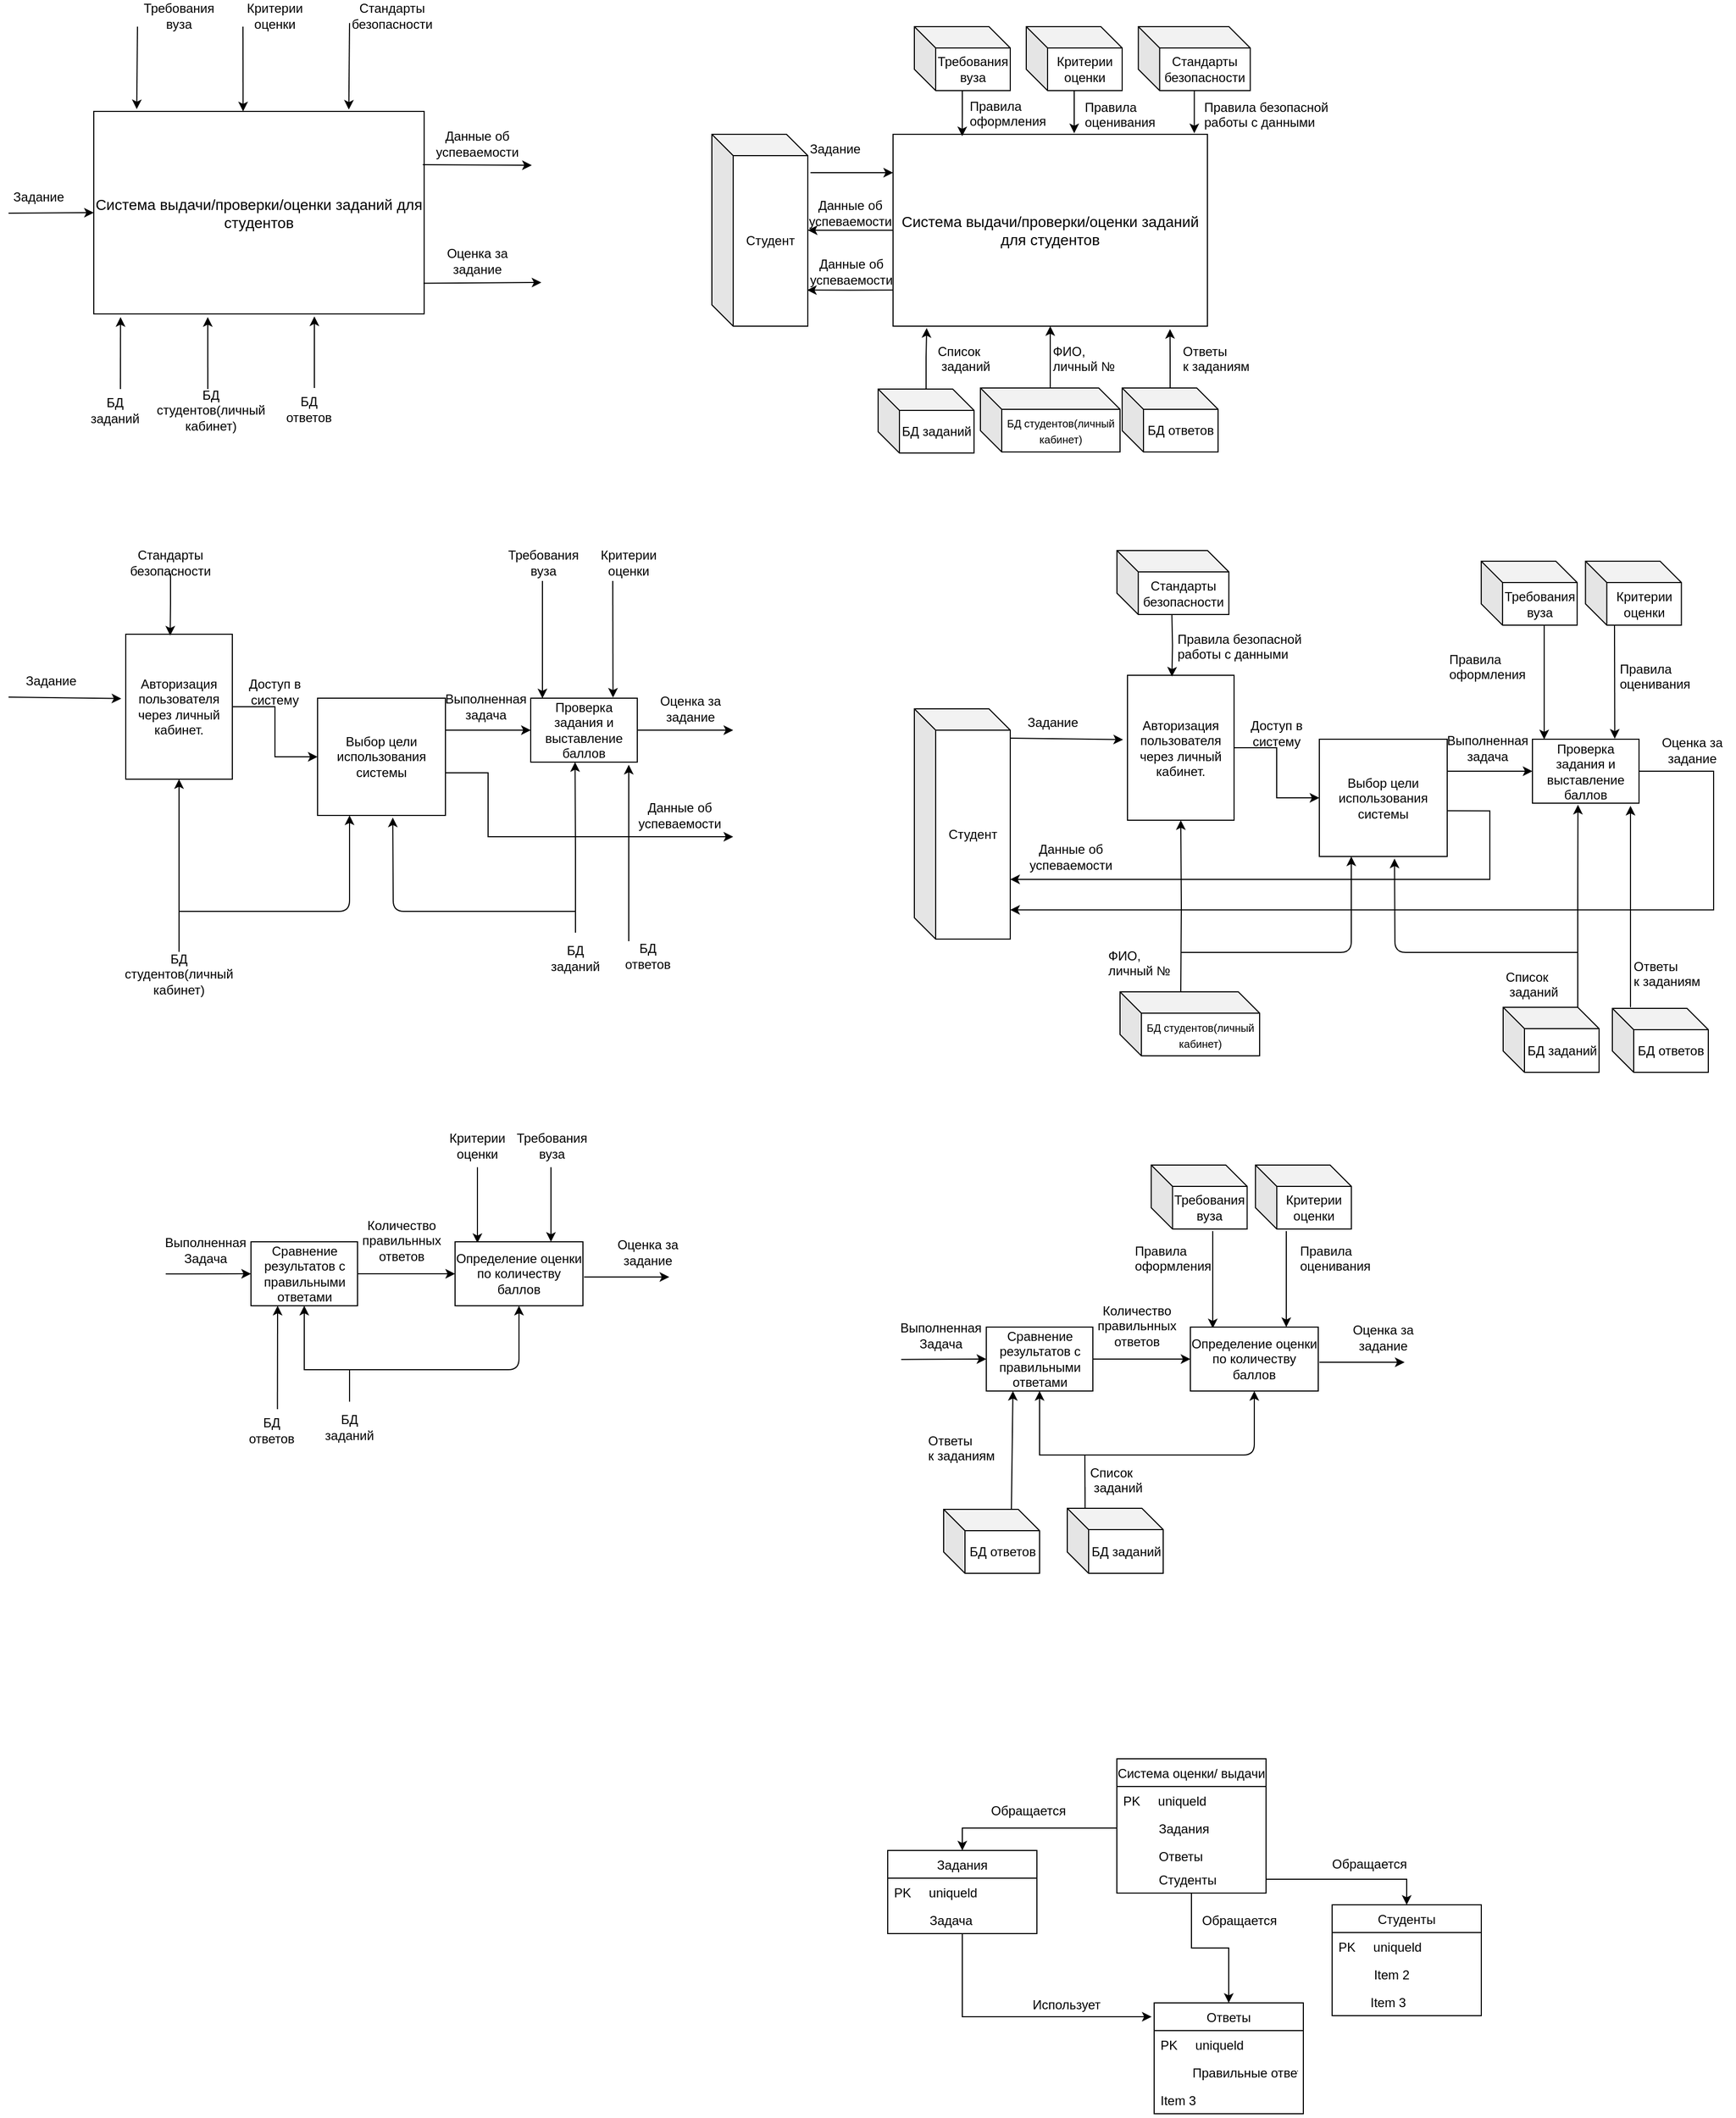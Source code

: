<mxfile version="10.6.8" type="github"><diagram id="OVKAiTWcAPB-7hF7PlwY" name="Page-1"><mxGraphModel dx="474" dy="628" grid="1" gridSize="10" guides="1" tooltips="1" connect="1" arrows="1" fold="1" page="0" pageScale="1" pageWidth="827" pageHeight="1169" math="0" shadow="0"><root><mxCell id="0"/><mxCell id="1" parent="0"/><mxCell id="VSiXwZqnwtmJkdZ9RmOl-1" value="&lt;span id=&quot;docs-internal-guid-64730f6f-7fff-f685-0d6b-c4d00d496335&quot;&gt;&lt;span&gt;&lt;font style=&quot;font-size: 14px&quot;&gt;Система выдачи/проверки/оценки заданий для студентов&lt;/font&gt;&lt;/span&gt;&lt;/span&gt;" style="rounded=0;whiteSpace=wrap;html=1;fontStyle=0" parent="1" vertex="1"><mxGeometry x="160" y="199.5" width="310" height="190" as="geometry"/></mxCell><mxCell id="VSiXwZqnwtmJkdZ9RmOl-2" value="" style="endArrow=classic;html=1;entryX=0;entryY=0.5;entryDx=0;entryDy=0;fontStyle=0" parent="1" target="VSiXwZqnwtmJkdZ9RmOl-1" edge="1"><mxGeometry width="50" height="50" relative="1" as="geometry"><mxPoint x="80" y="295" as="sourcePoint"/><mxPoint x="220" y="430" as="targetPoint"/></mxGeometry></mxCell><mxCell id="VSiXwZqnwtmJkdZ9RmOl-4" value="БД заданий" style="text;html=1;strokeColor=none;fillColor=none;align=center;verticalAlign=middle;whiteSpace=wrap;rounded=0;fontStyle=0" parent="1" vertex="1"><mxGeometry x="160" y="470" width="40" height="20" as="geometry"/></mxCell><mxCell id="VSiXwZqnwtmJkdZ9RmOl-5" value="БД студентов(личный кабинет)" style="text;html=1;strokeColor=none;fillColor=none;align=center;verticalAlign=middle;whiteSpace=wrap;rounded=0;fontStyle=0" parent="1" vertex="1"><mxGeometry x="250" y="470" width="40" height="20" as="geometry"/></mxCell><mxCell id="VSiXwZqnwtmJkdZ9RmOl-7" value="" style="endArrow=classic;html=1;entryX=0.13;entryY=-0.011;entryDx=0;entryDy=0;entryPerimeter=0;fontStyle=0" parent="1" target="VSiXwZqnwtmJkdZ9RmOl-1" edge="1"><mxGeometry width="50" height="50" relative="1" as="geometry"><mxPoint x="201" y="120" as="sourcePoint"/><mxPoint x="203" y="180" as="targetPoint"/></mxGeometry></mxCell><mxCell id="VSiXwZqnwtmJkdZ9RmOl-8" value="" style="endArrow=classic;html=1;entryX=0.081;entryY=1.016;entryDx=0;entryDy=0;entryPerimeter=0;fontStyle=0" parent="1" target="VSiXwZqnwtmJkdZ9RmOl-1" edge="1"><mxGeometry width="50" height="50" relative="1" as="geometry"><mxPoint x="185" y="460" as="sourcePoint"/><mxPoint x="120" y="510" as="targetPoint"/></mxGeometry></mxCell><mxCell id="VSiXwZqnwtmJkdZ9RmOl-9" value="" style="endArrow=classic;html=1;entryX=0.345;entryY=1.016;entryDx=0;entryDy=0;entryPerimeter=0;fontStyle=0" parent="1" target="VSiXwZqnwtmJkdZ9RmOl-1" edge="1"><mxGeometry width="50" height="50" relative="1" as="geometry"><mxPoint x="267" y="460" as="sourcePoint"/><mxPoint x="120" y="510" as="targetPoint"/></mxGeometry></mxCell><mxCell id="VSiXwZqnwtmJkdZ9RmOl-10" value="Требования вуза" style="text;html=1;strokeColor=none;fillColor=none;align=center;verticalAlign=middle;whiteSpace=wrap;rounded=0;fontStyle=0" parent="1" vertex="1"><mxGeometry x="220" y="100" width="40" height="20" as="geometry"/></mxCell><mxCell id="VSiXwZqnwtmJkdZ9RmOl-19" value="" style="endArrow=classic;html=1;exitX=0.998;exitY=0.849;exitDx=0;exitDy=0;exitPerimeter=0;fontStyle=0" parent="1" source="VSiXwZqnwtmJkdZ9RmOl-1" edge="1"><mxGeometry width="50" height="50" relative="1" as="geometry"><mxPoint x="490" y="360" as="sourcePoint"/><mxPoint x="580" y="360" as="targetPoint"/></mxGeometry></mxCell><mxCell id="VSiXwZqnwtmJkdZ9RmOl-20" value="Данные об успеваемости" style="text;html=1;strokeColor=none;fillColor=none;align=center;verticalAlign=middle;whiteSpace=wrap;rounded=0;fontStyle=0" parent="1" vertex="1"><mxGeometry x="480" y="220" width="80" height="20" as="geometry"/></mxCell><mxCell id="VSiXwZqnwtmJkdZ9RmOl-23" value="Оценка за задание" style="text;html=1;strokeColor=none;fillColor=none;align=center;verticalAlign=middle;whiteSpace=wrap;rounded=0;fontStyle=0" parent="1" vertex="1"><mxGeometry x="480" y="330" width="80" height="20" as="geometry"/></mxCell><mxCell id="VSiXwZqnwtmJkdZ9RmOl-24" value="" style="endArrow=classic;html=1;exitX=0.996;exitY=0.263;exitDx=0;exitDy=0;exitPerimeter=0;fontStyle=0" parent="1" source="VSiXwZqnwtmJkdZ9RmOl-1" edge="1"><mxGeometry width="50" height="50" relative="1" as="geometry"><mxPoint x="490" y="250" as="sourcePoint"/><mxPoint x="571" y="250" as="targetPoint"/></mxGeometry></mxCell><mxCell id="VSiXwZqnwtmJkdZ9RmOl-25" value="Задание&amp;nbsp;" style="text;html=1;strokeColor=none;fillColor=none;align=center;verticalAlign=middle;whiteSpace=wrap;rounded=0;fontStyle=0" parent="1" vertex="1"><mxGeometry x="90" y="270" width="40" height="20" as="geometry"/></mxCell><mxCell id="VSiXwZqnwtmJkdZ9RmOl-26" value="" style="endArrow=classic;html=1;entryX=0.452;entryY=0;entryDx=0;entryDy=0;entryPerimeter=0;fontStyle=0" parent="1" target="VSiXwZqnwtmJkdZ9RmOl-1" edge="1"><mxGeometry width="50" height="50" relative="1" as="geometry"><mxPoint x="300" y="120" as="sourcePoint"/><mxPoint x="220" y="510" as="targetPoint"/></mxGeometry></mxCell><mxCell id="VSiXwZqnwtmJkdZ9RmOl-27" value="Критерии оценки" style="text;html=1;strokeColor=none;fillColor=none;align=center;verticalAlign=middle;whiteSpace=wrap;rounded=0;fontStyle=0" parent="1" vertex="1"><mxGeometry x="310" y="100" width="40" height="20" as="geometry"/></mxCell><mxCell id="VSiXwZqnwtmJkdZ9RmOl-32" value="" style="endArrow=classic;html=1;entryX=-0.042;entryY=0.444;entryDx=0;entryDy=0;fontStyle=0;entryPerimeter=0;" parent="1" target="VSiXwZqnwtmJkdZ9RmOl-38" edge="1"><mxGeometry width="50" height="50" relative="1" as="geometry"><mxPoint x="80" y="749" as="sourcePoint"/><mxPoint x="159.931" y="749.172" as="targetPoint"/></mxGeometry></mxCell><mxCell id="VSiXwZqnwtmJkdZ9RmOl-33" value="Задание" style="text;html=1;strokeColor=none;fillColor=none;align=center;verticalAlign=middle;whiteSpace=wrap;rounded=0;fontStyle=0" parent="1" vertex="1"><mxGeometry x="100" y="724" width="40" height="20" as="geometry"/></mxCell><mxCell id="VSiXwZqnwtmJkdZ9RmOl-34" value="" style="endArrow=classic;html=1;fontStyle=0;entryX=0.11;entryY=0.002;entryDx=0;entryDy=0;entryPerimeter=0;" parent="1" edge="1" target="VSiXwZqnwtmJkdZ9RmOl-50"><mxGeometry width="50" height="50" relative="1" as="geometry"><mxPoint x="581" y="640" as="sourcePoint"/><mxPoint x="590" y="710" as="targetPoint"/></mxGeometry></mxCell><mxCell id="VSiXwZqnwtmJkdZ9RmOl-35" value="Требования вуза" style="text;html=1;strokeColor=none;fillColor=none;align=center;verticalAlign=middle;whiteSpace=wrap;rounded=0;fontStyle=0" parent="1" vertex="1"><mxGeometry x="562" y="613" width="40" height="20" as="geometry"/></mxCell><mxCell id="VSiXwZqnwtmJkdZ9RmOl-36" value="" style="endArrow=classic;html=1;entryX=0.5;entryY=0;entryDx=0;entryDy=0;fontStyle=0" parent="1" edge="1"><mxGeometry width="50" height="50" relative="1" as="geometry"><mxPoint x="647" y="640" as="sourcePoint"/><mxPoint x="647.235" y="749.471" as="targetPoint"/></mxGeometry></mxCell><mxCell id="VSiXwZqnwtmJkdZ9RmOl-37" value="Критерии оценки" style="text;html=1;strokeColor=none;fillColor=none;align=center;verticalAlign=middle;whiteSpace=wrap;rounded=0;fontStyle=0" parent="1" vertex="1"><mxGeometry x="642" y="613" width="40" height="20" as="geometry"/></mxCell><mxCell id="VSiXwZqnwtmJkdZ9RmOl-48" style="edgeStyle=orthogonalEdgeStyle;rounded=0;orthogonalLoop=1;jettySize=auto;html=1;entryX=0;entryY=0.5;entryDx=0;entryDy=0;fontStyle=0" parent="1" source="VSiXwZqnwtmJkdZ9RmOl-38" target="VSiXwZqnwtmJkdZ9RmOl-47" edge="1"><mxGeometry relative="1" as="geometry"/></mxCell><mxCell id="VSiXwZqnwtmJkdZ9RmOl-38" value="Авторизация пользователя через личный кабинет." style="rounded=0;whiteSpace=wrap;html=1;fontStyle=0" parent="1" vertex="1"><mxGeometry x="190" y="690" width="100" height="136" as="geometry"/></mxCell><mxCell id="VSiXwZqnwtmJkdZ9RmOl-62" style="edgeStyle=orthogonalEdgeStyle;rounded=0;orthogonalLoop=1;jettySize=auto;html=1;entryX=0.416;entryY=1;entryDx=0;entryDy=0;entryPerimeter=0;fontStyle=0" parent="1" source="VSiXwZqnwtmJkdZ9RmOl-39" target="VSiXwZqnwtmJkdZ9RmOl-50" edge="1"><mxGeometry relative="1" as="geometry"/></mxCell><mxCell id="VSiXwZqnwtmJkdZ9RmOl-39" value="БД заданий" style="text;html=1;strokeColor=none;fillColor=none;align=center;verticalAlign=middle;whiteSpace=wrap;rounded=0;fontStyle=0" parent="1" vertex="1"><mxGeometry x="582" y="970" width="60" height="47" as="geometry"/></mxCell><mxCell id="VSiXwZqnwtmJkdZ9RmOl-45" style="edgeStyle=orthogonalEdgeStyle;rounded=0;orthogonalLoop=1;jettySize=auto;html=1;entryX=0.5;entryY=1;entryDx=0;entryDy=0;fontStyle=0" parent="1" source="VSiXwZqnwtmJkdZ9RmOl-40" target="VSiXwZqnwtmJkdZ9RmOl-38" edge="1"><mxGeometry relative="1" as="geometry"/></mxCell><mxCell id="VSiXwZqnwtmJkdZ9RmOl-40" value="БД студентов(личный кабинет)" style="text;html=1;strokeColor=none;fillColor=none;align=center;verticalAlign=middle;whiteSpace=wrap;rounded=0;fontStyle=0" parent="1" vertex="1"><mxGeometry x="220" y="988" width="40" height="42" as="geometry"/></mxCell><mxCell id="VSiXwZqnwtmJkdZ9RmOl-56" style="edgeStyle=orthogonalEdgeStyle;rounded=0;orthogonalLoop=1;jettySize=auto;html=1;fontStyle=0" parent="1" source="VSiXwZqnwtmJkdZ9RmOl-47" edge="1"><mxGeometry relative="1" as="geometry"><mxPoint x="760" y="880" as="targetPoint"/><Array as="points"><mxPoint x="530" y="820"/><mxPoint x="530" y="880"/></Array></mxGeometry></mxCell><mxCell id="VSiXwZqnwtmJkdZ9RmOl-61" style="edgeStyle=orthogonalEdgeStyle;rounded=0;orthogonalLoop=1;jettySize=auto;html=1;entryX=0;entryY=0.5;entryDx=0;entryDy=0;fontStyle=0" parent="1" source="VSiXwZqnwtmJkdZ9RmOl-47" target="VSiXwZqnwtmJkdZ9RmOl-50" edge="1"><mxGeometry relative="1" as="geometry"><Array as="points"><mxPoint x="510" y="780"/><mxPoint x="510" y="780"/></Array></mxGeometry></mxCell><mxCell id="VSiXwZqnwtmJkdZ9RmOl-47" value="Выбор цели использования системы" style="rounded=0;whiteSpace=wrap;html=1;fontStyle=0" parent="1" vertex="1"><mxGeometry x="370" y="750" width="120" height="110" as="geometry"/></mxCell><mxCell id="VSiXwZqnwtmJkdZ9RmOl-49" value="Доступ в систему" style="text;html=1;strokeColor=none;fillColor=none;align=center;verticalAlign=middle;whiteSpace=wrap;rounded=0;fontStyle=0" parent="1" vertex="1"><mxGeometry x="285" y="734" width="90" height="20" as="geometry"/></mxCell><mxCell id="1cahx3X7nr-Z6-Aq8u-e-3" style="edgeStyle=orthogonalEdgeStyle;rounded=0;orthogonalLoop=1;jettySize=auto;html=1;" edge="1" parent="1" source="VSiXwZqnwtmJkdZ9RmOl-50"><mxGeometry relative="1" as="geometry"><mxPoint x="760" y="780" as="targetPoint"/></mxGeometry></mxCell><mxCell id="VSiXwZqnwtmJkdZ9RmOl-50" value="Проверка задания и выставление баллов" style="rounded=0;whiteSpace=wrap;html=1;fontStyle=0" parent="1" vertex="1"><mxGeometry x="570" y="750" width="100" height="60" as="geometry"/></mxCell><mxCell id="VSiXwZqnwtmJkdZ9RmOl-57" value="Выполненная задача" style="text;html=1;strokeColor=none;fillColor=none;align=center;verticalAlign=middle;whiteSpace=wrap;rounded=0;fontStyle=0" parent="1" vertex="1"><mxGeometry x="482.5" y="743" width="90" height="30" as="geometry"/></mxCell><mxCell id="VSiXwZqnwtmJkdZ9RmOl-59" value="" style="endArrow=classic;html=1;entryX=0.25;entryY=1;entryDx=0;entryDy=0;fontStyle=0" parent="1" target="VSiXwZqnwtmJkdZ9RmOl-47" edge="1"><mxGeometry width="50" height="50" relative="1" as="geometry"><mxPoint x="240" y="950" as="sourcePoint"/><mxPoint x="600" y="950" as="targetPoint"/><Array as="points"><mxPoint x="400" y="950"/></Array></mxGeometry></mxCell><mxCell id="VSiXwZqnwtmJkdZ9RmOl-60" value="Данные об успеваемости" style="text;html=1;strokeColor=none;fillColor=none;align=center;verticalAlign=middle;whiteSpace=wrap;rounded=0;fontStyle=0" parent="1" vertex="1"><mxGeometry x="690" y="850" width="40" height="20" as="geometry"/></mxCell><mxCell id="1cahx3X7nr-Z6-Aq8u-e-1" value="" style="endArrow=classic;html=1;entryX=0.588;entryY=1.018;entryDx=0;entryDy=0;entryPerimeter=0;fontStyle=0" edge="1" parent="1" target="VSiXwZqnwtmJkdZ9RmOl-47"><mxGeometry width="50" height="50" relative="1" as="geometry"><mxPoint x="612" y="950" as="sourcePoint"/><mxPoint x="452" y="870" as="targetPoint"/><Array as="points"><mxPoint x="441" y="950"/></Array></mxGeometry></mxCell><mxCell id="1cahx3X7nr-Z6-Aq8u-e-2" value="Оценка за задание" style="text;html=1;strokeColor=none;fillColor=none;align=center;verticalAlign=middle;whiteSpace=wrap;rounded=0;fontStyle=0" vertex="1" parent="1"><mxGeometry x="680" y="750" width="80" height="20" as="geometry"/></mxCell><mxCell id="1cahx3X7nr-Z6-Aq8u-e-6" value="" style="endArrow=classic;html=1;fontStyle=0;entryX=0.75;entryY=0;entryDx=0;entryDy=0;" edge="1" parent="1" target="1cahx3X7nr-Z6-Aq8u-e-21"><mxGeometry width="50" height="50" relative="1" as="geometry"><mxPoint x="589" y="1190" as="sourcePoint"/><mxPoint x="590.5" y="1230" as="targetPoint"/></mxGeometry></mxCell><mxCell id="1cahx3X7nr-Z6-Aq8u-e-7" value="" style="endArrow=classic;html=1;fontStyle=0;entryX=0.175;entryY=0.019;entryDx=0;entryDy=0;entryPerimeter=0;" edge="1" parent="1" target="1cahx3X7nr-Z6-Aq8u-e-21"><mxGeometry width="50" height="50" relative="1" as="geometry"><mxPoint x="520" y="1190" as="sourcePoint"/><mxPoint x="519" y="1240" as="targetPoint"/></mxGeometry></mxCell><mxCell id="1cahx3X7nr-Z6-Aq8u-e-9" style="edgeStyle=orthogonalEdgeStyle;rounded=0;orthogonalLoop=1;jettySize=auto;html=1;entryX=0;entryY=0.5;entryDx=0;entryDy=0;fontStyle=0" edge="1" parent="1" target="1cahx3X7nr-Z6-Aq8u-e-11"><mxGeometry relative="1" as="geometry"><Array as="points"><mxPoint x="247.5" y="1290"/><mxPoint x="247.5" y="1290"/></Array><mxPoint x="227.5" y="1290.143" as="sourcePoint"/></mxGeometry></mxCell><mxCell id="1cahx3X7nr-Z6-Aq8u-e-10" style="edgeStyle=orthogonalEdgeStyle;rounded=0;orthogonalLoop=1;jettySize=auto;html=1;" edge="1" parent="1"><mxGeometry relative="1" as="geometry"><mxPoint x="700" y="1293" as="targetPoint"/><mxPoint x="620" y="1293" as="sourcePoint"/></mxGeometry></mxCell><mxCell id="1cahx3X7nr-Z6-Aq8u-e-22" style="edgeStyle=orthogonalEdgeStyle;rounded=0;orthogonalLoop=1;jettySize=auto;html=1;entryX=0;entryY=0.5;entryDx=0;entryDy=0;" edge="1" parent="1" source="1cahx3X7nr-Z6-Aq8u-e-11" target="1cahx3X7nr-Z6-Aq8u-e-21"><mxGeometry relative="1" as="geometry"/></mxCell><mxCell id="1cahx3X7nr-Z6-Aq8u-e-11" value="Сравнение результатов с правильными ответами" style="rounded=0;whiteSpace=wrap;html=1;fontStyle=0" vertex="1" parent="1"><mxGeometry x="307.5" y="1260" width="100" height="60" as="geometry"/></mxCell><mxCell id="1cahx3X7nr-Z6-Aq8u-e-12" value="Выполненная Задача" style="text;html=1;strokeColor=none;fillColor=none;align=center;verticalAlign=middle;whiteSpace=wrap;rounded=0;fontStyle=0" vertex="1" parent="1"><mxGeometry x="220" y="1253" width="90" height="30" as="geometry"/></mxCell><mxCell id="1cahx3X7nr-Z6-Aq8u-e-14" value="Оценка за задание" style="text;html=1;strokeColor=none;fillColor=none;align=center;verticalAlign=middle;whiteSpace=wrap;rounded=0;fontStyle=0" vertex="1" parent="1"><mxGeometry x="640" y="1260" width="80" height="20" as="geometry"/></mxCell><mxCell id="1cahx3X7nr-Z6-Aq8u-e-15" value="Требования вуза" style="text;html=1;strokeColor=none;fillColor=none;align=center;verticalAlign=middle;whiteSpace=wrap;rounded=0;fontStyle=0" vertex="1" parent="1"><mxGeometry x="569.824" y="1160" width="40" height="20" as="geometry"/></mxCell><mxCell id="1cahx3X7nr-Z6-Aq8u-e-16" value="Критерии оценки" style="text;html=1;strokeColor=none;fillColor=none;align=center;verticalAlign=middle;whiteSpace=wrap;rounded=0;fontStyle=0" vertex="1" parent="1"><mxGeometry x="499.824" y="1160" width="40" height="20" as="geometry"/></mxCell><mxCell id="1cahx3X7nr-Z6-Aq8u-e-20" style="edgeStyle=orthogonalEdgeStyle;rounded=0;orthogonalLoop=1;jettySize=auto;html=1;entryX=0.5;entryY=1;entryDx=0;entryDy=0;fontStyle=1" edge="1" parent="1" source="1cahx3X7nr-Z6-Aq8u-e-19" target="1cahx3X7nr-Z6-Aq8u-e-11"><mxGeometry relative="1" as="geometry"><Array as="points"><mxPoint x="400" y="1434"/><mxPoint x="400" y="1380"/><mxPoint x="358" y="1380"/></Array></mxGeometry></mxCell><mxCell id="1cahx3X7nr-Z6-Aq8u-e-19" value="БД заданий" style="text;html=1;strokeColor=none;fillColor=none;align=center;verticalAlign=middle;whiteSpace=wrap;rounded=0;fontStyle=0" vertex="1" parent="1"><mxGeometry x="370" y="1410" width="60" height="47" as="geometry"/></mxCell><mxCell id="1cahx3X7nr-Z6-Aq8u-e-21" value="Определение оценки по количеству баллов" style="rounded=0;whiteSpace=wrap;html=1;" vertex="1" parent="1"><mxGeometry x="499" y="1260" width="120" height="60" as="geometry"/></mxCell><mxCell id="1cahx3X7nr-Z6-Aq8u-e-24" value="Количество правильнных ответов" style="text;html=1;strokeColor=none;fillColor=none;align=center;verticalAlign=middle;whiteSpace=wrap;rounded=0;" vertex="1" parent="1"><mxGeometry x="428.5" y="1249" width="40" height="20" as="geometry"/></mxCell><mxCell id="1cahx3X7nr-Z6-Aq8u-e-27" value="БД ответов" style="text;html=1;strokeColor=none;fillColor=none;align=center;verticalAlign=middle;whiteSpace=wrap;rounded=0;fontStyle=0" vertex="1" parent="1"><mxGeometry x="342" y="469" width="40" height="20" as="geometry"/></mxCell><mxCell id="1cahx3X7nr-Z6-Aq8u-e-28" value="" style="endArrow=classic;html=1;entryX=0.081;entryY=1.016;entryDx=0;entryDy=0;entryPerimeter=0;fontStyle=0" edge="1" parent="1"><mxGeometry width="50" height="50" relative="1" as="geometry"><mxPoint x="367" y="459" as="sourcePoint"/><mxPoint x="367" y="391.833" as="targetPoint"/></mxGeometry></mxCell><mxCell id="1cahx3X7nr-Z6-Aq8u-e-29" value="БД ответов" style="text;html=1;strokeColor=none;fillColor=none;align=center;verticalAlign=middle;whiteSpace=wrap;rounded=0;fontStyle=0" vertex="1" parent="1"><mxGeometry x="659.833" y="982" width="40" height="20" as="geometry"/></mxCell><mxCell id="1cahx3X7nr-Z6-Aq8u-e-30" value="" style="endArrow=classic;html=1;entryX=0.95;entryY=1.075;entryDx=0;entryDy=0;entryPerimeter=0;fontStyle=0" edge="1" parent="1"><mxGeometry width="50" height="50" relative="1" as="geometry"><mxPoint x="662" y="978" as="sourcePoint"/><mxPoint x="662" y="812.5" as="targetPoint"/></mxGeometry></mxCell><mxCell id="1cahx3X7nr-Z6-Aq8u-e-31" value="БД ответов" style="text;html=1;strokeColor=none;fillColor=none;align=center;verticalAlign=middle;whiteSpace=wrap;rounded=0;fontStyle=0" vertex="1" parent="1"><mxGeometry x="307.333" y="1427" width="40" height="20" as="geometry"/></mxCell><mxCell id="1cahx3X7nr-Z6-Aq8u-e-32" value="" style="endArrow=classic;html=1;entryX=0.25;entryY=1;entryDx=0;entryDy=0;fontStyle=0" edge="1" parent="1" target="1cahx3X7nr-Z6-Aq8u-e-11"><mxGeometry width="50" height="50" relative="1" as="geometry"><mxPoint x="332.333" y="1417" as="sourcePoint"/><mxPoint x="332.333" y="1349.833" as="targetPoint"/></mxGeometry></mxCell><mxCell id="1cahx3X7nr-Z6-Aq8u-e-34" value="" style="endArrow=classic;html=1;entryX=0.5;entryY=1;entryDx=0;entryDy=0;" edge="1" parent="1" target="1cahx3X7nr-Z6-Aq8u-e-21"><mxGeometry width="50" height="50" relative="1" as="geometry"><mxPoint x="400" y="1380" as="sourcePoint"/><mxPoint x="340" y="1480" as="targetPoint"/><Array as="points"><mxPoint x="559" y="1380"/></Array></mxGeometry></mxCell><mxCell id="1cahx3X7nr-Z6-Aq8u-e-36" value="Студент" style="shape=cube;whiteSpace=wrap;html=1;boundedLbl=1;backgroundOutline=1;darkOpacity=0.05;darkOpacity2=0.1;" vertex="1" parent="1"><mxGeometry x="740" y="221" width="90" height="180" as="geometry"/></mxCell><mxCell id="1cahx3X7nr-Z6-Aq8u-e-63" style="edgeStyle=orthogonalEdgeStyle;rounded=0;orthogonalLoop=1;jettySize=auto;html=1;" edge="1" parent="1" source="1cahx3X7nr-Z6-Aq8u-e-37" target="1cahx3X7nr-Z6-Aq8u-e-36"><mxGeometry relative="1" as="geometry"/></mxCell><mxCell id="1cahx3X7nr-Z6-Aq8u-e-37" value="&lt;span id=&quot;docs-internal-guid-64730f6f-7fff-f685-0d6b-c4d00d496335&quot;&gt;&lt;span&gt;&lt;font style=&quot;font-size: 14px&quot;&gt;Система выдачи/проверки/оценки заданий для студентов&lt;/font&gt;&lt;/span&gt;&lt;/span&gt;" style="rounded=0;whiteSpace=wrap;html=1;fontStyle=0" vertex="1" parent="1"><mxGeometry x="910" y="221" width="295" height="180" as="geometry"/></mxCell><mxCell id="1cahx3X7nr-Z6-Aq8u-e-56" style="edgeStyle=orthogonalEdgeStyle;rounded=0;orthogonalLoop=1;jettySize=auto;html=1;entryX=0.107;entryY=1.01;entryDx=0;entryDy=0;entryPerimeter=0;" edge="1" parent="1" source="1cahx3X7nr-Z6-Aq8u-e-38" target="1cahx3X7nr-Z6-Aq8u-e-37"><mxGeometry relative="1" as="geometry"/></mxCell><mxCell id="1cahx3X7nr-Z6-Aq8u-e-38" value="&lt;span&gt;БД заданий&lt;/span&gt;" style="shape=cube;whiteSpace=wrap;html=1;boundedLbl=1;backgroundOutline=1;darkOpacity=0.05;darkOpacity2=0.1;" vertex="1" parent="1"><mxGeometry x="896" y="460" width="90" height="60" as="geometry"/></mxCell><mxCell id="1cahx3X7nr-Z6-Aq8u-e-49" style="edgeStyle=orthogonalEdgeStyle;rounded=0;orthogonalLoop=1;jettySize=auto;html=1;entryX=0.5;entryY=1;entryDx=0;entryDy=0;" edge="1" parent="1" source="1cahx3X7nr-Z6-Aq8u-e-39" target="1cahx3X7nr-Z6-Aq8u-e-37"><mxGeometry relative="1" as="geometry"/></mxCell><mxCell id="1cahx3X7nr-Z6-Aq8u-e-39" value="&lt;span&gt;&lt;font style=&quot;font-size: 10px&quot;&gt;БД студентов(личный кабинет)&lt;/font&gt;&lt;/span&gt;" style="shape=cube;whiteSpace=wrap;html=1;boundedLbl=1;backgroundOutline=1;darkOpacity=0.05;darkOpacity2=0.1;" vertex="1" parent="1"><mxGeometry x="992" y="459" width="131" height="60" as="geometry"/></mxCell><mxCell id="1cahx3X7nr-Z6-Aq8u-e-51" style="edgeStyle=orthogonalEdgeStyle;rounded=0;orthogonalLoop=1;jettySize=auto;html=1;entryX=0.22;entryY=0.01;entryDx=0;entryDy=0;entryPerimeter=0;" edge="1" parent="1" source="1cahx3X7nr-Z6-Aq8u-e-40" target="1cahx3X7nr-Z6-Aq8u-e-37"><mxGeometry relative="1" as="geometry"/></mxCell><mxCell id="1cahx3X7nr-Z6-Aq8u-e-40" value="&lt;span&gt;Требования вуза&lt;/span&gt;" style="shape=cube;whiteSpace=wrap;html=1;boundedLbl=1;backgroundOutline=1;darkOpacity=0.05;darkOpacity2=0.1;" vertex="1" parent="1"><mxGeometry x="930" y="120" width="90" height="60" as="geometry"/></mxCell><mxCell id="1cahx3X7nr-Z6-Aq8u-e-50" style="edgeStyle=orthogonalEdgeStyle;rounded=0;orthogonalLoop=1;jettySize=auto;html=1;entryX=0.881;entryY=1.015;entryDx=0;entryDy=0;entryPerimeter=0;" edge="1" parent="1" source="1cahx3X7nr-Z6-Aq8u-e-41" target="1cahx3X7nr-Z6-Aq8u-e-37"><mxGeometry relative="1" as="geometry"/></mxCell><mxCell id="1cahx3X7nr-Z6-Aq8u-e-41" value="&lt;span&gt;БД ответов&lt;/span&gt;" style="shape=cube;whiteSpace=wrap;html=1;boundedLbl=1;backgroundOutline=1;darkOpacity=0.05;darkOpacity2=0.1;" vertex="1" parent="1"><mxGeometry x="1125" y="459" width="90" height="60" as="geometry"/></mxCell><mxCell id="EzfT3c4uLj8L4uLv0KL7-2" style="edgeStyle=orthogonalEdgeStyle;rounded=0;orthogonalLoop=1;jettySize=auto;html=1;" edge="1" parent="1" source="1cahx3X7nr-Z6-Aq8u-e-42"><mxGeometry relative="1" as="geometry"><mxPoint x="1080" y="220" as="targetPoint"/></mxGeometry></mxCell><mxCell id="1cahx3X7nr-Z6-Aq8u-e-42" value="&lt;span&gt;Критерии оценки&lt;/span&gt;" style="shape=cube;whiteSpace=wrap;html=1;boundedLbl=1;backgroundOutline=1;darkOpacity=0.05;darkOpacity2=0.1;" vertex="1" parent="1"><mxGeometry x="1035" y="120" width="90" height="60" as="geometry"/></mxCell><mxCell id="1cahx3X7nr-Z6-Aq8u-e-43" value="" style="endArrow=classic;html=1;entryX=0.772;entryY=-0.009;entryDx=0;entryDy=0;entryPerimeter=0;" edge="1" parent="1" target="VSiXwZqnwtmJkdZ9RmOl-1"><mxGeometry width="50" height="50" relative="1" as="geometry"><mxPoint x="400" y="116.667" as="sourcePoint"/><mxPoint x="230" y="1480" as="targetPoint"/></mxGeometry></mxCell><mxCell id="1cahx3X7nr-Z6-Aq8u-e-45" value="Стандарты безопасности" style="text;html=1;strokeColor=none;fillColor=none;align=center;verticalAlign=middle;whiteSpace=wrap;rounded=0;" vertex="1" parent="1"><mxGeometry x="420" y="100" width="40" height="20" as="geometry"/></mxCell><mxCell id="1cahx3X7nr-Z6-Aq8u-e-47" style="edgeStyle=orthogonalEdgeStyle;rounded=0;orthogonalLoop=1;jettySize=auto;html=1;entryX=0.417;entryY=0.009;entryDx=0;entryDy=0;entryPerimeter=0;" edge="1" parent="1" source="1cahx3X7nr-Z6-Aq8u-e-46" target="VSiXwZqnwtmJkdZ9RmOl-38"><mxGeometry relative="1" as="geometry"/></mxCell><mxCell id="1cahx3X7nr-Z6-Aq8u-e-46" value="Стандарты безопасности" style="text;html=1;strokeColor=none;fillColor=none;align=center;verticalAlign=middle;whiteSpace=wrap;rounded=0;" vertex="1" parent="1"><mxGeometry x="212" y="613" width="40" height="20" as="geometry"/></mxCell><mxCell id="1cahx3X7nr-Z6-Aq8u-e-57" value="" style="endArrow=classic;html=1;exitX=1.028;exitY=0.2;exitDx=0;exitDy=0;exitPerimeter=0;" edge="1" parent="1" source="1cahx3X7nr-Z6-Aq8u-e-36"><mxGeometry width="50" height="50" relative="1" as="geometry"><mxPoint x="680" y="1530" as="sourcePoint"/><mxPoint x="910" y="257" as="targetPoint"/></mxGeometry></mxCell><mxCell id="1cahx3X7nr-Z6-Aq8u-e-58" value="Задание" style="text;html=1;" vertex="1" parent="1"><mxGeometry x="830" y="221" width="70" height="30" as="geometry"/></mxCell><mxCell id="1cahx3X7nr-Z6-Aq8u-e-61" style="edgeStyle=orthogonalEdgeStyle;rounded=0;orthogonalLoop=1;jettySize=auto;html=1;entryX=1.037;entryY=0.501;entryDx=0;entryDy=0;entryPerimeter=0;exitX=0;exitY=0.812;exitDx=0;exitDy=0;exitPerimeter=0;" edge="1" parent="1" source="1cahx3X7nr-Z6-Aq8u-e-37"><mxGeometry relative="1" as="geometry"><mxPoint x="906" y="367.167" as="sourcePoint"/><mxPoint x="829.333" y="367.167" as="targetPoint"/></mxGeometry></mxCell><mxCell id="1cahx3X7nr-Z6-Aq8u-e-64" value="Данные об успеваемости" style="text;html=1;strokeColor=none;fillColor=none;align=center;verticalAlign=middle;whiteSpace=wrap;rounded=0;fontStyle=0" vertex="1" parent="1"><mxGeometry x="830.167" y="284.5" width="80" height="20" as="geometry"/></mxCell><mxCell id="1cahx3X7nr-Z6-Aq8u-e-65" value="Данные об успеваемости" style="text;html=1;strokeColor=none;fillColor=none;align=center;verticalAlign=middle;whiteSpace=wrap;rounded=0;fontStyle=0" vertex="1" parent="1"><mxGeometry x="830.833" y="340" width="80" height="20" as="geometry"/></mxCell><mxCell id="1cahx3X7nr-Z6-Aq8u-e-66" value="ФИО, &lt;br&gt;личный №" style="text;html=1;resizable=0;points=[];autosize=1;align=left;verticalAlign=top;spacingTop=-4;" vertex="1" parent="1"><mxGeometry x="1057.5" y="415" width="70" height="30" as="geometry"/></mxCell><mxCell id="1cahx3X7nr-Z6-Aq8u-e-67" value="Список&lt;br&gt;&amp;nbsp;заданий" style="text;html=1;resizable=0;points=[];autosize=1;align=left;verticalAlign=top;spacingTop=-4;" vertex="1" parent="1"><mxGeometry x="950" y="415" width="60" height="30" as="geometry"/></mxCell><mxCell id="1cahx3X7nr-Z6-Aq8u-e-68" value="Ответы &lt;br&gt;к заданиям" style="text;html=1;resizable=0;points=[];autosize=1;align=left;verticalAlign=top;spacingTop=-4;" vertex="1" parent="1"><mxGeometry x="1180" y="415" width="80" height="30" as="geometry"/></mxCell><mxCell id="Vtzk0IUBow4vy-enuWU9-1" value="" style="endArrow=classic;html=1;entryX=-0.042;entryY=0.444;entryDx=0;entryDy=0;fontStyle=0;entryPerimeter=0;" edge="1" parent="1" target="Vtzk0IUBow4vy-enuWU9-8"><mxGeometry width="50" height="50" relative="1" as="geometry"><mxPoint x="1020" y="787.5" as="sourcePoint"/><mxPoint x="1099.931" y="787.672" as="targetPoint"/></mxGeometry></mxCell><mxCell id="Vtzk0IUBow4vy-enuWU9-2" value="Задание" style="text;html=1;strokeColor=none;fillColor=none;align=center;verticalAlign=middle;whiteSpace=wrap;rounded=0;fontStyle=0" vertex="1" parent="1"><mxGeometry x="1040" y="762.5" width="40" height="20" as="geometry"/></mxCell><mxCell id="Vtzk0IUBow4vy-enuWU9-3" value="" style="endArrow=classic;html=1;fontStyle=0;entryX=0.11;entryY=0.002;entryDx=0;entryDy=0;entryPerimeter=0;" edge="1" parent="1" target="Vtzk0IUBow4vy-enuWU9-18"><mxGeometry width="50" height="50" relative="1" as="geometry"><mxPoint x="1521" y="678.5" as="sourcePoint"/><mxPoint x="1530" y="748.5" as="targetPoint"/></mxGeometry></mxCell><mxCell id="Vtzk0IUBow4vy-enuWU9-5" value="" style="endArrow=classic;html=1;entryX=0.5;entryY=0;entryDx=0;entryDy=0;fontStyle=0" edge="1" parent="1"><mxGeometry width="50" height="50" relative="1" as="geometry"><mxPoint x="1587" y="678.5" as="sourcePoint"/><mxPoint x="1587.235" y="787.971" as="targetPoint"/></mxGeometry></mxCell><mxCell id="Vtzk0IUBow4vy-enuWU9-7" style="edgeStyle=orthogonalEdgeStyle;rounded=0;orthogonalLoop=1;jettySize=auto;html=1;entryX=0;entryY=0.5;entryDx=0;entryDy=0;fontStyle=0" edge="1" parent="1" source="Vtzk0IUBow4vy-enuWU9-8" target="Vtzk0IUBow4vy-enuWU9-15"><mxGeometry relative="1" as="geometry"/></mxCell><mxCell id="Vtzk0IUBow4vy-enuWU9-8" value="Авторизация пользователя через личный кабинет." style="rounded=0;whiteSpace=wrap;html=1;fontStyle=0" vertex="1" parent="1"><mxGeometry x="1130" y="728.5" width="100" height="136" as="geometry"/></mxCell><mxCell id="Vtzk0IUBow4vy-enuWU9-11" style="edgeStyle=orthogonalEdgeStyle;rounded=0;orthogonalLoop=1;jettySize=auto;html=1;entryX=0.5;entryY=1;entryDx=0;entryDy=0;fontStyle=0" edge="1" parent="1" target="Vtzk0IUBow4vy-enuWU9-8"><mxGeometry relative="1" as="geometry"><mxPoint x="1180" y="1026.5" as="sourcePoint"/></mxGeometry></mxCell><mxCell id="Vtzk0IUBow4vy-enuWU9-13" style="edgeStyle=orthogonalEdgeStyle;rounded=0;orthogonalLoop=1;jettySize=auto;html=1;fontStyle=0;" edge="1" parent="1"><mxGeometry relative="1" as="geometry"><mxPoint x="1020" y="920" as="targetPoint"/><Array as="points"><mxPoint x="1470" y="855"/><mxPoint x="1470" y="920"/><mxPoint x="1020" y="920"/></Array><mxPoint x="1430" y="855.667" as="sourcePoint"/></mxGeometry></mxCell><mxCell id="Vtzk0IUBow4vy-enuWU9-14" style="edgeStyle=orthogonalEdgeStyle;rounded=0;orthogonalLoop=1;jettySize=auto;html=1;entryX=0;entryY=0.5;entryDx=0;entryDy=0;fontStyle=0" edge="1" parent="1" source="Vtzk0IUBow4vy-enuWU9-15" target="Vtzk0IUBow4vy-enuWU9-18"><mxGeometry relative="1" as="geometry"><Array as="points"><mxPoint x="1450" y="818.5"/><mxPoint x="1450" y="818.5"/></Array></mxGeometry></mxCell><mxCell id="Vtzk0IUBow4vy-enuWU9-15" value="Выбор цели использования системы" style="rounded=0;whiteSpace=wrap;html=1;fontStyle=0" vertex="1" parent="1"><mxGeometry x="1310" y="788.5" width="120" height="110" as="geometry"/></mxCell><mxCell id="Vtzk0IUBow4vy-enuWU9-16" value="Доступ в систему" style="text;html=1;strokeColor=none;fillColor=none;align=center;verticalAlign=middle;whiteSpace=wrap;rounded=0;fontStyle=0" vertex="1" parent="1"><mxGeometry x="1225" y="772.5" width="90" height="20" as="geometry"/></mxCell><mxCell id="Vtzk0IUBow4vy-enuWU9-17" style="edgeStyle=orthogonalEdgeStyle;rounded=0;orthogonalLoop=1;jettySize=auto;html=1;entryX=1;entryY=0.873;entryDx=0;entryDy=0;entryPerimeter=0;" edge="1" parent="1" source="Vtzk0IUBow4vy-enuWU9-18" target="EzfT3c4uLj8L4uLv0KL7-11"><mxGeometry relative="1" as="geometry"><mxPoint x="1700" y="818.5" as="targetPoint"/><Array as="points"><mxPoint x="1680" y="819"/><mxPoint x="1680" y="949"/></Array></mxGeometry></mxCell><mxCell id="Vtzk0IUBow4vy-enuWU9-18" value="Проверка задания и выставление баллов" style="rounded=0;whiteSpace=wrap;html=1;fontStyle=0" vertex="1" parent="1"><mxGeometry x="1510" y="788.5" width="100" height="60" as="geometry"/></mxCell><mxCell id="Vtzk0IUBow4vy-enuWU9-19" value="Выполненная задача" style="text;html=1;strokeColor=none;fillColor=none;align=center;verticalAlign=middle;whiteSpace=wrap;rounded=0;fontStyle=0" vertex="1" parent="1"><mxGeometry x="1422.5" y="781.5" width="90" height="30" as="geometry"/></mxCell><mxCell id="Vtzk0IUBow4vy-enuWU9-20" value="" style="endArrow=classic;html=1;entryX=0.25;entryY=1;entryDx=0;entryDy=0;fontStyle=0" edge="1" parent="1" target="Vtzk0IUBow4vy-enuWU9-15"><mxGeometry width="50" height="50" relative="1" as="geometry"><mxPoint x="1180" y="988.5" as="sourcePoint"/><mxPoint x="1540" y="988.5" as="targetPoint"/><Array as="points"><mxPoint x="1340" y="988.5"/></Array></mxGeometry></mxCell><mxCell id="Vtzk0IUBow4vy-enuWU9-21" value="Данные об успеваемости" style="text;html=1;strokeColor=none;fillColor=none;align=center;verticalAlign=middle;whiteSpace=wrap;rounded=0;fontStyle=0" vertex="1" parent="1"><mxGeometry x="1057.333" y="888.5" width="40" height="20" as="geometry"/></mxCell><mxCell id="Vtzk0IUBow4vy-enuWU9-22" value="" style="endArrow=classic;html=1;entryX=0.588;entryY=1.018;entryDx=0;entryDy=0;entryPerimeter=0;fontStyle=0" edge="1" parent="1" target="Vtzk0IUBow4vy-enuWU9-15"><mxGeometry width="50" height="50" relative="1" as="geometry"><mxPoint x="1552" y="988.5" as="sourcePoint"/><mxPoint x="1392" y="908.5" as="targetPoint"/><Array as="points"><mxPoint x="1381" y="988.5"/></Array></mxGeometry></mxCell><mxCell id="Vtzk0IUBow4vy-enuWU9-23" value="Оценка за задание" style="text;html=1;strokeColor=none;fillColor=none;align=center;verticalAlign=middle;whiteSpace=wrap;rounded=0;fontStyle=0" vertex="1" parent="1"><mxGeometry x="1620" y="788.5" width="80" height="20" as="geometry"/></mxCell><mxCell id="Vtzk0IUBow4vy-enuWU9-25" value="" style="endArrow=classic;html=1;entryX=0.95;entryY=1.075;entryDx=0;entryDy=0;entryPerimeter=0;fontStyle=0" edge="1" parent="1"><mxGeometry width="50" height="50" relative="1" as="geometry"><mxPoint x="1602" y="1040" as="sourcePoint"/><mxPoint x="1602" y="851" as="targetPoint"/></mxGeometry></mxCell><mxCell id="Vtzk0IUBow4vy-enuWU9-26" style="edgeStyle=orthogonalEdgeStyle;rounded=0;orthogonalLoop=1;jettySize=auto;html=1;entryX=0.417;entryY=0.009;entryDx=0;entryDy=0;entryPerimeter=0;" edge="1" parent="1" target="Vtzk0IUBow4vy-enuWU9-8"><mxGeometry relative="1" as="geometry"><mxPoint x="1171.667" y="671.5" as="sourcePoint"/></mxGeometry></mxCell><mxCell id="EzfT3c4uLj8L4uLv0KL7-4" style="edgeStyle=orthogonalEdgeStyle;rounded=0;orthogonalLoop=1;jettySize=auto;html=1;" edge="1" parent="1" source="EzfT3c4uLj8L4uLv0KL7-1"><mxGeometry relative="1" as="geometry"><mxPoint x="1192.69" y="220" as="targetPoint"/></mxGeometry></mxCell><mxCell id="EzfT3c4uLj8L4uLv0KL7-1" value="&lt;span&gt;Стандарты безопасности&lt;/span&gt;" style="shape=cube;whiteSpace=wrap;html=1;boundedLbl=1;backgroundOutline=1;darkOpacity=0.05;darkOpacity2=0.1;" vertex="1" parent="1"><mxGeometry x="1140.19" y="120" width="105" height="60" as="geometry"/></mxCell><mxCell id="EzfT3c4uLj8L4uLv0KL7-5" value="&lt;span&gt;Требования вуза&lt;/span&gt;" style="shape=cube;whiteSpace=wrap;html=1;boundedLbl=1;backgroundOutline=1;darkOpacity=0.05;darkOpacity2=0.1;" vertex="1" parent="1"><mxGeometry x="1461.929" y="621.5" width="90" height="60" as="geometry"/></mxCell><mxCell id="EzfT3c4uLj8L4uLv0KL7-6" value="&lt;span&gt;Критерии оценки&lt;/span&gt;" style="shape=cube;whiteSpace=wrap;html=1;boundedLbl=1;backgroundOutline=1;darkOpacity=0.05;darkOpacity2=0.1;" vertex="1" parent="1"><mxGeometry x="1559.762" y="621.5" width="90" height="60" as="geometry"/></mxCell><mxCell id="EzfT3c4uLj8L4uLv0KL7-7" value="&lt;span&gt;Стандарты безопасности&lt;/span&gt;" style="shape=cube;whiteSpace=wrap;html=1;boundedLbl=1;backgroundOutline=1;darkOpacity=0.05;darkOpacity2=0.1;" vertex="1" parent="1"><mxGeometry x="1120.118" y="611.5" width="105" height="60" as="geometry"/></mxCell><mxCell id="EzfT3c4uLj8L4uLv0KL7-17" style="edgeStyle=orthogonalEdgeStyle;rounded=0;orthogonalLoop=1;jettySize=auto;html=1;exitX=0;exitY=0;exitDx=70;exitDy=0;exitPerimeter=0;entryX=0.427;entryY=1.025;entryDx=0;entryDy=0;entryPerimeter=0;" edge="1" parent="1" source="EzfT3c4uLj8L4uLv0KL7-8" target="Vtzk0IUBow4vy-enuWU9-18"><mxGeometry relative="1" as="geometry"/></mxCell><mxCell id="EzfT3c4uLj8L4uLv0KL7-8" value="&lt;span&gt;БД заданий&lt;/span&gt;" style="shape=cube;whiteSpace=wrap;html=1;boundedLbl=1;backgroundOutline=1;darkOpacity=0.05;darkOpacity2=0.1;" vertex="1" parent="1"><mxGeometry x="1482.5" y="1040" width="90" height="61" as="geometry"/></mxCell><mxCell id="EzfT3c4uLj8L4uLv0KL7-9" value="&lt;span&gt;&lt;font style=&quot;font-size: 10px&quot;&gt;БД студентов(личный кабинет)&lt;/font&gt;&lt;/span&gt;" style="shape=cube;whiteSpace=wrap;html=1;boundedLbl=1;backgroundOutline=1;darkOpacity=0.05;darkOpacity2=0.1;" vertex="1" parent="1"><mxGeometry x="1123" y="1025.5" width="131" height="60" as="geometry"/></mxCell><mxCell id="EzfT3c4uLj8L4uLv0KL7-10" value="&lt;span&gt;БД ответов&lt;/span&gt;" style="shape=cube;whiteSpace=wrap;html=1;boundedLbl=1;backgroundOutline=1;darkOpacity=0.05;darkOpacity2=0.1;" vertex="1" parent="1"><mxGeometry x="1585" y="1041" width="90" height="60" as="geometry"/></mxCell><mxCell id="EzfT3c4uLj8L4uLv0KL7-11" value="Студент" style="shape=cube;whiteSpace=wrap;html=1;boundedLbl=1;backgroundOutline=1;darkOpacity=0.05;darkOpacity2=0.1;" vertex="1" parent="1"><mxGeometry x="930" y="760" width="90" height="216" as="geometry"/></mxCell><mxCell id="EzfT3c4uLj8L4uLv0KL7-12" value="Правила &lt;br&gt;оценивания" style="text;html=1;resizable=0;points=[];autosize=1;align=left;verticalAlign=top;spacingTop=-4;" vertex="1" parent="1"><mxGeometry x="1087.5" y="185.5" width="80" height="30" as="geometry"/></mxCell><mxCell id="EzfT3c4uLj8L4uLv0KL7-13" value="Правила&lt;br&gt;оформления&lt;br&gt;" style="text;html=1;resizable=0;points=[];autosize=1;align=left;verticalAlign=top;spacingTop=-4;" vertex="1" parent="1"><mxGeometry x="980" y="184.5" width="90" height="30" as="geometry"/></mxCell><mxCell id="EzfT3c4uLj8L4uLv0KL7-14" value="Правила безопасной &lt;br&gt;работы с данными" style="text;html=1;resizable=0;points=[];autosize=1;align=left;verticalAlign=top;spacingTop=-4;" vertex="1" parent="1"><mxGeometry x="1200" y="185.5" width="140" height="30" as="geometry"/></mxCell><mxCell id="EzfT3c4uLj8L4uLv0KL7-15" value="Ответы &lt;br&gt;к заданиям" style="text;html=1;resizable=0;points=[];autosize=1;align=left;verticalAlign=top;spacingTop=-4;" vertex="1" parent="1"><mxGeometry x="1602.5" y="992" width="80" height="30" as="geometry"/></mxCell><mxCell id="EzfT3c4uLj8L4uLv0KL7-16" value="Список&lt;br&gt;&amp;nbsp;заданий" style="text;html=1;resizable=0;points=[];autosize=1;align=left;verticalAlign=top;spacingTop=-4;" vertex="1" parent="1"><mxGeometry x="1482.5" y="1002" width="60" height="30" as="geometry"/></mxCell><mxCell id="EzfT3c4uLj8L4uLv0KL7-18" value="ФИО, &lt;br&gt;личный №" style="text;html=1;resizable=0;points=[];autosize=1;align=left;verticalAlign=top;spacingTop=-4;" vertex="1" parent="1"><mxGeometry x="1110" y="982" width="70" height="30" as="geometry"/></mxCell><mxCell id="EzfT3c4uLj8L4uLv0KL7-19" value="Правила безопасной &lt;br&gt;работы с данными" style="text;html=1;resizable=0;points=[];autosize=1;align=left;verticalAlign=top;spacingTop=-4;" vertex="1" parent="1"><mxGeometry x="1175" y="685.167" width="140" height="30" as="geometry"/></mxCell><mxCell id="EzfT3c4uLj8L4uLv0KL7-20" value="Правила &lt;br&gt;оценивания" style="text;html=1;resizable=0;points=[];autosize=1;align=left;verticalAlign=top;spacingTop=-4;" vertex="1" parent="1"><mxGeometry x="1590" y="713.167" width="80" height="30" as="geometry"/></mxCell><mxCell id="EzfT3c4uLj8L4uLv0KL7-21" value="Правила&lt;br&gt;оформления&lt;br&gt;" style="text;html=1;resizable=0;points=[];autosize=1;align=left;verticalAlign=top;spacingTop=-4;" vertex="1" parent="1"><mxGeometry x="1429.833" y="704" width="90" height="30" as="geometry"/></mxCell><mxCell id="EzfT3c4uLj8L4uLv0KL7-22" value="" style="endArrow=classic;html=1;fontStyle=0;entryX=0.75;entryY=0;entryDx=0;entryDy=0;" edge="1" parent="1" target="EzfT3c4uLj8L4uLv0KL7-34"><mxGeometry width="50" height="50" relative="1" as="geometry"><mxPoint x="1279" y="1250" as="sourcePoint"/><mxPoint x="1280.5" y="1310" as="targetPoint"/></mxGeometry></mxCell><mxCell id="EzfT3c4uLj8L4uLv0KL7-23" value="" style="endArrow=classic;html=1;fontStyle=0;entryX=0.175;entryY=0.019;entryDx=0;entryDy=0;entryPerimeter=0;" edge="1" parent="1" target="EzfT3c4uLj8L4uLv0KL7-34"><mxGeometry width="50" height="50" relative="1" as="geometry"><mxPoint x="1210" y="1250" as="sourcePoint"/><mxPoint x="1209" y="1320" as="targetPoint"/></mxGeometry></mxCell><mxCell id="EzfT3c4uLj8L4uLv0KL7-24" style="edgeStyle=orthogonalEdgeStyle;rounded=0;orthogonalLoop=1;jettySize=auto;html=1;entryX=0;entryY=0.5;entryDx=0;entryDy=0;fontStyle=0" edge="1" parent="1" target="EzfT3c4uLj8L4uLv0KL7-27"><mxGeometry relative="1" as="geometry"><Array as="points"><mxPoint x="937.5" y="1370"/><mxPoint x="937.5" y="1370"/></Array><mxPoint x="917.667" y="1370.333" as="sourcePoint"/></mxGeometry></mxCell><mxCell id="EzfT3c4uLj8L4uLv0KL7-25" style="edgeStyle=orthogonalEdgeStyle;rounded=0;orthogonalLoop=1;jettySize=auto;html=1;" edge="1" parent="1"><mxGeometry relative="1" as="geometry"><mxPoint x="1390" y="1373" as="targetPoint"/><mxPoint x="1310" y="1373" as="sourcePoint"/></mxGeometry></mxCell><mxCell id="EzfT3c4uLj8L4uLv0KL7-26" style="edgeStyle=orthogonalEdgeStyle;rounded=0;orthogonalLoop=1;jettySize=auto;html=1;entryX=0;entryY=0.5;entryDx=0;entryDy=0;" edge="1" parent="1" source="EzfT3c4uLj8L4uLv0KL7-27" target="EzfT3c4uLj8L4uLv0KL7-34"><mxGeometry relative="1" as="geometry"/></mxCell><mxCell id="EzfT3c4uLj8L4uLv0KL7-27" value="Сравнение результатов с правильными ответами" style="rounded=0;whiteSpace=wrap;html=1;fontStyle=0" vertex="1" parent="1"><mxGeometry x="997.5" y="1340" width="100" height="60" as="geometry"/></mxCell><mxCell id="EzfT3c4uLj8L4uLv0KL7-28" value="Выполненная&lt;br&gt;Задача" style="text;html=1;strokeColor=none;fillColor=none;align=center;verticalAlign=middle;whiteSpace=wrap;rounded=0;fontStyle=0" vertex="1" parent="1"><mxGeometry x="910" y="1333" width="90" height="30" as="geometry"/></mxCell><mxCell id="EzfT3c4uLj8L4uLv0KL7-29" value="Оценка за задание" style="text;html=1;strokeColor=none;fillColor=none;align=center;verticalAlign=middle;whiteSpace=wrap;rounded=0;fontStyle=0" vertex="1" parent="1"><mxGeometry x="1330" y="1340" width="80" height="20" as="geometry"/></mxCell><mxCell id="EzfT3c4uLj8L4uLv0KL7-32" style="edgeStyle=orthogonalEdgeStyle;rounded=0;orthogonalLoop=1;jettySize=auto;html=1;entryX=0.5;entryY=1;entryDx=0;entryDy=0;fontStyle=1" edge="1" parent="1" target="EzfT3c4uLj8L4uLv0KL7-27"><mxGeometry relative="1" as="geometry"><Array as="points"><mxPoint x="1090" y="1514"/><mxPoint x="1090" y="1460"/><mxPoint x="1048" y="1460"/></Array><mxPoint x="1090.167" y="1490" as="sourcePoint"/></mxGeometry></mxCell><mxCell id="EzfT3c4uLj8L4uLv0KL7-34" value="Определение оценки по количеству баллов" style="rounded=0;whiteSpace=wrap;html=1;" vertex="1" parent="1"><mxGeometry x="1189" y="1340" width="120" height="60" as="geometry"/></mxCell><mxCell id="EzfT3c4uLj8L4uLv0KL7-35" value="Количество правильнных ответов" style="text;html=1;strokeColor=none;fillColor=none;align=center;verticalAlign=middle;whiteSpace=wrap;rounded=0;" vertex="1" parent="1"><mxGeometry x="1118.5" y="1329" width="40" height="20" as="geometry"/></mxCell><mxCell id="EzfT3c4uLj8L4uLv0KL7-37" value="" style="endArrow=classic;html=1;entryX=0.25;entryY=1;entryDx=0;entryDy=0;fontStyle=0;exitX=0.706;exitY=0.017;exitDx=0;exitDy=0;exitPerimeter=0;" edge="1" parent="1" target="EzfT3c4uLj8L4uLv0KL7-27" source="EzfT3c4uLj8L4uLv0KL7-44"><mxGeometry width="50" height="50" relative="1" as="geometry"><mxPoint x="1022.333" y="1497" as="sourcePoint"/><mxPoint x="1022.333" y="1429.833" as="targetPoint"/></mxGeometry></mxCell><mxCell id="EzfT3c4uLj8L4uLv0KL7-38" value="" style="endArrow=classic;html=1;entryX=0.5;entryY=1;entryDx=0;entryDy=0;" edge="1" parent="1" target="EzfT3c4uLj8L4uLv0KL7-34"><mxGeometry width="50" height="50" relative="1" as="geometry"><mxPoint x="1090" y="1460" as="sourcePoint"/><mxPoint x="1030" y="1560" as="targetPoint"/><Array as="points"><mxPoint x="1249" y="1460"/></Array></mxGeometry></mxCell><mxCell id="EzfT3c4uLj8L4uLv0KL7-39" value="&lt;span&gt;Требования вуза&lt;/span&gt;" style="shape=cube;whiteSpace=wrap;html=1;boundedLbl=1;backgroundOutline=1;darkOpacity=0.05;darkOpacity2=0.1;" vertex="1" parent="1"><mxGeometry x="1152.262" y="1188" width="90" height="60" as="geometry"/></mxCell><mxCell id="EzfT3c4uLj8L4uLv0KL7-40" value="&lt;span&gt;Критерии оценки&lt;/span&gt;" style="shape=cube;whiteSpace=wrap;html=1;boundedLbl=1;backgroundOutline=1;darkOpacity=0.05;darkOpacity2=0.1;" vertex="1" parent="1"><mxGeometry x="1250.095" y="1188" width="90" height="60" as="geometry"/></mxCell><mxCell id="EzfT3c4uLj8L4uLv0KL7-41" value="Правила &lt;br&gt;оценивания" style="text;html=1;resizable=0;points=[];autosize=1;align=left;verticalAlign=top;spacingTop=-4;" vertex="1" parent="1"><mxGeometry x="1289.833" y="1259.167" width="80" height="30" as="geometry"/></mxCell><mxCell id="EzfT3c4uLj8L4uLv0KL7-42" value="Правила&lt;br&gt;оформления&lt;br&gt;" style="text;html=1;resizable=0;points=[];autosize=1;align=left;verticalAlign=top;spacingTop=-4;" vertex="1" parent="1"><mxGeometry x="1135.167" y="1259" width="90" height="30" as="geometry"/></mxCell><mxCell id="EzfT3c4uLj8L4uLv0KL7-43" value="&lt;span&gt;БД заданий&lt;/span&gt;" style="shape=cube;whiteSpace=wrap;html=1;boundedLbl=1;backgroundOutline=1;darkOpacity=0.05;darkOpacity2=0.1;" vertex="1" parent="1"><mxGeometry x="1073.5" y="1510" width="90" height="61" as="geometry"/></mxCell><mxCell id="EzfT3c4uLj8L4uLv0KL7-44" value="&lt;span&gt;БД ответов&lt;/span&gt;" style="shape=cube;whiteSpace=wrap;html=1;boundedLbl=1;backgroundOutline=1;darkOpacity=0.05;darkOpacity2=0.1;" vertex="1" parent="1"><mxGeometry x="957.5" y="1511" width="90" height="60" as="geometry"/></mxCell><mxCell id="EzfT3c4uLj8L4uLv0KL7-45" value="Ответы &lt;br&gt;к заданиям" style="text;html=1;resizable=0;points=[];autosize=1;align=left;verticalAlign=top;spacingTop=-4;" vertex="1" parent="1"><mxGeometry x="941" y="1437" width="80" height="30" as="geometry"/></mxCell><mxCell id="EzfT3c4uLj8L4uLv0KL7-46" value="Список&lt;br&gt;&amp;nbsp;заданий" style="text;html=1;resizable=0;points=[];autosize=1;align=left;verticalAlign=top;spacingTop=-4;" vertex="1" parent="1"><mxGeometry x="1093" y="1467" width="60" height="30" as="geometry"/></mxCell><mxCell id="EzfT3c4uLj8L4uLv0KL7-72" style="edgeStyle=orthogonalEdgeStyle;rounded=0;orthogonalLoop=1;jettySize=auto;html=1;entryX=0.5;entryY=0;entryDx=0;entryDy=0;fontSize=12;" edge="1" parent="1" source="EzfT3c4uLj8L4uLv0KL7-48" target="EzfT3c4uLj8L4uLv0KL7-56"><mxGeometry relative="1" as="geometry"/></mxCell><mxCell id="EzfT3c4uLj8L4uLv0KL7-48" value="Система оценки/ выдачи" style="swimlane;fontStyle=0;childLayout=stackLayout;horizontal=1;startSize=26;fillColor=none;horizontalStack=0;resizeParent=1;resizeParentMax=0;resizeLast=0;collapsible=1;marginBottom=0;fontSize=12;" vertex="1" parent="1"><mxGeometry x="1120" y="1745" width="140" height="126" as="geometry"><mxRectangle x="1120" y="1745" width="50" height="26" as="alternateBounds"/></mxGeometry></mxCell><mxCell id="EzfT3c4uLj8L4uLv0KL7-49" value="PK     uniqueld" style="text;strokeColor=none;fillColor=none;align=left;verticalAlign=top;spacingLeft=4;spacingRight=4;overflow=hidden;rotatable=0;points=[[0,0.5],[1,0.5]];portConstraint=eastwest;" vertex="1" parent="EzfT3c4uLj8L4uLv0KL7-48"><mxGeometry y="26" width="140" height="26" as="geometry"/></mxCell><mxCell id="EzfT3c4uLj8L4uLv0KL7-50" value="          Задания" style="text;strokeColor=none;fillColor=none;align=left;verticalAlign=top;spacingLeft=4;spacingRight=4;overflow=hidden;rotatable=0;points=[[0,0.5],[1,0.5]];portConstraint=eastwest;" vertex="1" parent="EzfT3c4uLj8L4uLv0KL7-48"><mxGeometry y="52" width="140" height="26" as="geometry"/></mxCell><mxCell id="EzfT3c4uLj8L4uLv0KL7-51" value="          Ответы" style="text;strokeColor=none;fillColor=none;align=left;verticalAlign=top;spacingLeft=4;spacingRight=4;overflow=hidden;rotatable=0;points=[[0,0.5],[1,0.5]];portConstraint=eastwest;" vertex="1" parent="EzfT3c4uLj8L4uLv0KL7-48"><mxGeometry y="78" width="140" height="22" as="geometry"/></mxCell><mxCell id="EzfT3c4uLj8L4uLv0KL7-64" value="          Студенты" style="text;strokeColor=none;fillColor=none;align=left;verticalAlign=top;spacingLeft=4;spacingRight=4;overflow=hidden;rotatable=0;points=[[0,0.5],[1,0.5]];portConstraint=eastwest;" vertex="1" parent="EzfT3c4uLj8L4uLv0KL7-48"><mxGeometry y="100" width="140" height="26" as="geometry"/></mxCell><mxCell id="EzfT3c4uLj8L4uLv0KL7-70" style="edgeStyle=orthogonalEdgeStyle;rounded=0;orthogonalLoop=1;jettySize=auto;html=1;entryX=-0.017;entryY=0.125;entryDx=0;entryDy=0;entryPerimeter=0;fontSize=12;" edge="1" parent="1" source="EzfT3c4uLj8L4uLv0KL7-52" target="EzfT3c4uLj8L4uLv0KL7-56"><mxGeometry relative="1" as="geometry"><Array as="points"><mxPoint x="975" y="1987"/></Array></mxGeometry></mxCell><mxCell id="EzfT3c4uLj8L4uLv0KL7-52" value="Задания" style="swimlane;fontStyle=0;childLayout=stackLayout;horizontal=1;startSize=26;fillColor=none;horizontalStack=0;resizeParent=1;resizeParentMax=0;resizeLast=0;collapsible=1;marginBottom=0;" vertex="1" parent="1"><mxGeometry x="905" y="1831" width="140" height="78" as="geometry"/></mxCell><mxCell id="EzfT3c4uLj8L4uLv0KL7-53" value="PK     uniqueld" style="text;strokeColor=none;fillColor=none;align=left;verticalAlign=top;spacingLeft=4;spacingRight=4;overflow=hidden;rotatable=0;points=[[0,0.5],[1,0.5]];portConstraint=eastwest;" vertex="1" parent="EzfT3c4uLj8L4uLv0KL7-52"><mxGeometry y="26" width="140" height="26" as="geometry"/></mxCell><mxCell id="EzfT3c4uLj8L4uLv0KL7-54" value="          Задача" style="text;strokeColor=none;fillColor=none;align=left;verticalAlign=top;spacingLeft=4;spacingRight=4;overflow=hidden;rotatable=0;points=[[0,0.5],[1,0.5]];portConstraint=eastwest;" vertex="1" parent="EzfT3c4uLj8L4uLv0KL7-52"><mxGeometry y="52" width="140" height="26" as="geometry"/></mxCell><mxCell id="EzfT3c4uLj8L4uLv0KL7-56" value="Ответы" style="swimlane;fontStyle=0;childLayout=stackLayout;horizontal=1;startSize=26;fillColor=none;horizontalStack=0;resizeParent=1;resizeParentMax=0;resizeLast=0;collapsible=1;marginBottom=0;" vertex="1" parent="1"><mxGeometry x="1155" y="1974" width="140" height="104" as="geometry"/></mxCell><mxCell id="EzfT3c4uLj8L4uLv0KL7-57" value="PK     uniqueld" style="text;strokeColor=none;fillColor=none;align=left;verticalAlign=top;spacingLeft=4;spacingRight=4;overflow=hidden;rotatable=0;points=[[0,0.5],[1,0.5]];portConstraint=eastwest;" vertex="1" parent="EzfT3c4uLj8L4uLv0KL7-56"><mxGeometry y="26" width="140" height="26" as="geometry"/></mxCell><mxCell id="EzfT3c4uLj8L4uLv0KL7-58" value="         Правильные ответы" style="text;strokeColor=none;fillColor=none;align=left;verticalAlign=top;spacingLeft=4;spacingRight=4;overflow=hidden;rotatable=0;points=[[0,0.5],[1,0.5]];portConstraint=eastwest;" vertex="1" parent="EzfT3c4uLj8L4uLv0KL7-56"><mxGeometry y="52" width="140" height="26" as="geometry"/></mxCell><mxCell id="EzfT3c4uLj8L4uLv0KL7-59" value="Item 3" style="text;strokeColor=none;fillColor=none;align=left;verticalAlign=top;spacingLeft=4;spacingRight=4;overflow=hidden;rotatable=0;points=[[0,0.5],[1,0.5]];portConstraint=eastwest;" vertex="1" parent="EzfT3c4uLj8L4uLv0KL7-56"><mxGeometry y="78" width="140" height="26" as="geometry"/></mxCell><mxCell id="EzfT3c4uLj8L4uLv0KL7-60" value="Студенты" style="swimlane;fontStyle=0;childLayout=stackLayout;horizontal=1;startSize=26;fillColor=none;horizontalStack=0;resizeParent=1;resizeParentMax=0;resizeLast=0;collapsible=1;marginBottom=0;" vertex="1" parent="1"><mxGeometry x="1322" y="1882" width="140" height="104" as="geometry"/></mxCell><mxCell id="EzfT3c4uLj8L4uLv0KL7-61" value="PK     uniqueld" style="text;strokeColor=none;fillColor=none;align=left;verticalAlign=top;spacingLeft=4;spacingRight=4;overflow=hidden;rotatable=0;points=[[0,0.5],[1,0.5]];portConstraint=eastwest;" vertex="1" parent="EzfT3c4uLj8L4uLv0KL7-60"><mxGeometry y="26" width="140" height="26" as="geometry"/></mxCell><mxCell id="EzfT3c4uLj8L4uLv0KL7-62" value="          Item 2" style="text;strokeColor=none;fillColor=none;align=left;verticalAlign=top;spacingLeft=4;spacingRight=4;overflow=hidden;rotatable=0;points=[[0,0.5],[1,0.5]];portConstraint=eastwest;" vertex="1" parent="EzfT3c4uLj8L4uLv0KL7-60"><mxGeometry y="52" width="140" height="26" as="geometry"/></mxCell><mxCell id="EzfT3c4uLj8L4uLv0KL7-63" value="         Item 3" style="text;strokeColor=none;fillColor=none;align=left;verticalAlign=top;spacingLeft=4;spacingRight=4;overflow=hidden;rotatable=0;points=[[0,0.5],[1,0.5]];portConstraint=eastwest;" vertex="1" parent="EzfT3c4uLj8L4uLv0KL7-60"><mxGeometry y="78" width="140" height="26" as="geometry"/></mxCell><mxCell id="EzfT3c4uLj8L4uLv0KL7-71" value="Использует" style="text;html=1;resizable=0;points=[];autosize=1;align=left;verticalAlign=top;spacingTop=-4;fontSize=12;" vertex="1" parent="1"><mxGeometry x="1038.5" y="1966" width="80" height="20" as="geometry"/></mxCell><mxCell id="EzfT3c4uLj8L4uLv0KL7-73" style="edgeStyle=orthogonalEdgeStyle;rounded=0;orthogonalLoop=1;jettySize=auto;html=1;entryX=0.5;entryY=0;entryDx=0;entryDy=0;fontSize=12;" edge="1" parent="1" source="EzfT3c4uLj8L4uLv0KL7-50" target="EzfT3c4uLj8L4uLv0KL7-52"><mxGeometry relative="1" as="geometry"/></mxCell><mxCell id="EzfT3c4uLj8L4uLv0KL7-74" style="edgeStyle=orthogonalEdgeStyle;rounded=0;orthogonalLoop=1;jettySize=auto;html=1;entryX=0.5;entryY=0;entryDx=0;entryDy=0;fontSize=12;" edge="1" parent="1" source="EzfT3c4uLj8L4uLv0KL7-64" target="EzfT3c4uLj8L4uLv0KL7-60"><mxGeometry relative="1" as="geometry"/></mxCell><mxCell id="EzfT3c4uLj8L4uLv0KL7-75" value="Обращается" style="text;html=1;resizable=0;points=[];autosize=1;align=left;verticalAlign=top;spacingTop=-4;fontSize=12;" vertex="1" parent="1"><mxGeometry x="1320" y="1834" width="90" height="20" as="geometry"/></mxCell><mxCell id="EzfT3c4uLj8L4uLv0KL7-76" value="Обращается" style="text;html=1;fontSize=12;" vertex="1" parent="1"><mxGeometry x="1197.5" y="1883" width="100" height="30" as="geometry"/></mxCell><mxCell id="EzfT3c4uLj8L4uLv0KL7-77" value="Обращается" style="text;html=1;fontSize=12;" vertex="1" parent="1"><mxGeometry x="1000" y="1780" width="100" height="30" as="geometry"/></mxCell></root></mxGraphModel></diagram></mxfile>